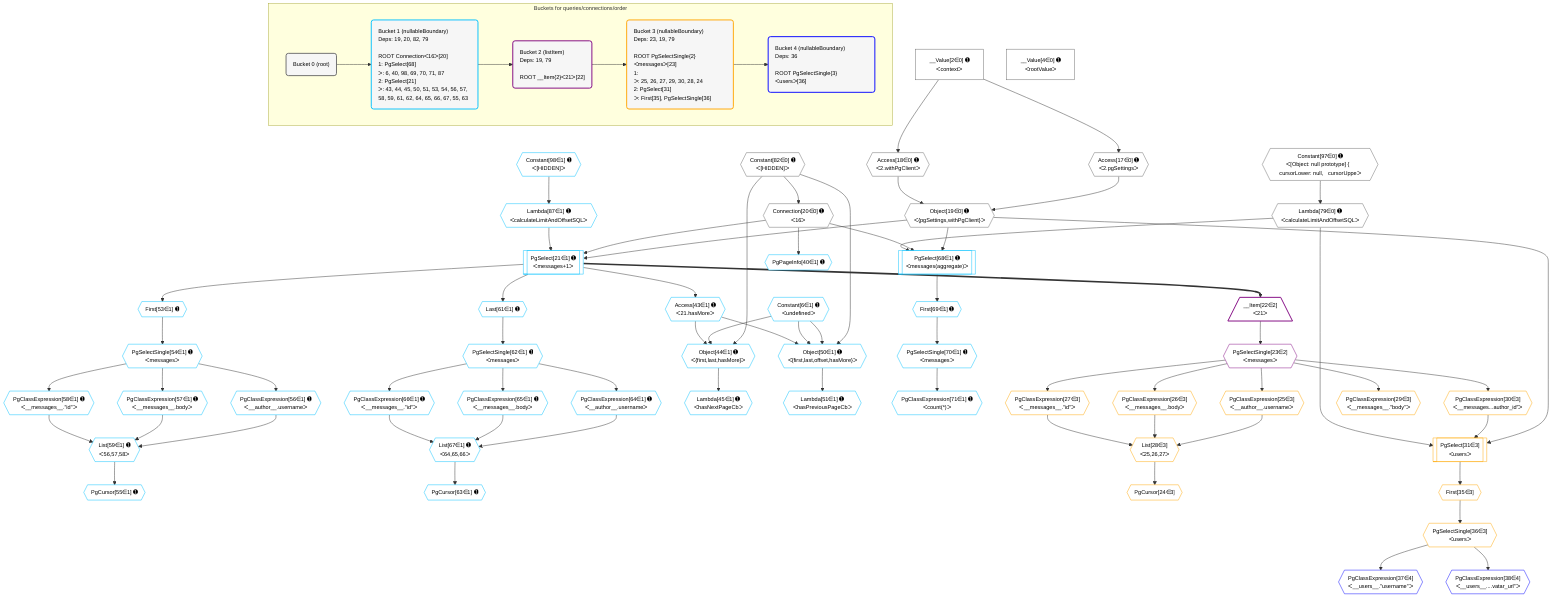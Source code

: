 %%{init: {'themeVariables': { 'fontSize': '12px'}}}%%
graph TD
    classDef path fill:#eee,stroke:#000,color:#000
    classDef plan fill:#fff,stroke-width:1px,color:#000
    classDef itemplan fill:#fff,stroke-width:2px,color:#000
    classDef unbatchedplan fill:#dff,stroke-width:1px,color:#000
    classDef sideeffectplan fill:#fcc,stroke-width:2px,color:#000
    classDef bucket fill:#f6f6f6,color:#000,stroke-width:2px,text-align:left


    %% plan dependencies
    Object19{{"Object[19∈0] ➊<br />ᐸ{pgSettings,withPgClient}ᐳ"}}:::plan
    Access17{{"Access[17∈0] ➊<br />ᐸ2.pgSettingsᐳ"}}:::plan
    Access18{{"Access[18∈0] ➊<br />ᐸ2.withPgClientᐳ"}}:::plan
    Access17 & Access18 --> Object19
    __Value2["__Value[2∈0] ➊<br />ᐸcontextᐳ"]:::plan
    __Value2 --> Access17
    __Value2 --> Access18
    Connection20{{"Connection[20∈0] ➊<br />ᐸ16ᐳ"}}:::plan
    Constant82{{"Constant[82∈0] ➊<br />ᐸ[HIDDEN]ᐳ"}}:::plan
    Constant82 --> Connection20
    Lambda79{{"Lambda[79∈0] ➊<br />ᐸcalculateLimitAndOffsetSQLᐳ"}}:::plan
    Constant97{{"Constant[97∈0] ➊<br />ᐸ[Object: null prototype] {   cursorLower: null,   cursorUppeᐳ"}}:::plan
    Constant97 --> Lambda79
    __Value4["__Value[4∈0] ➊<br />ᐸrootValueᐳ"]:::plan
    Object50{{"Object[50∈1] ➊<br />ᐸ{first,last,offset,hasMore}ᐳ"}}:::plan
    Constant6{{"Constant[6∈1] ➊<br />ᐸundefinedᐳ"}}:::plan
    Access43{{"Access[43∈1] ➊<br />ᐸ21.hasMoreᐳ"}}:::plan
    Constant82 & Constant6 & Constant6 & Access43 --> Object50
    PgSelect21[["PgSelect[21∈1] ➊<br />ᐸmessages+1ᐳ"]]:::plan
    Lambda87{{"Lambda[87∈1] ➊<br />ᐸcalculateLimitAndOffsetSQLᐳ"}}:::plan
    Object19 & Connection20 & Lambda87 --> PgSelect21
    Object44{{"Object[44∈1] ➊<br />ᐸ{first,last,hasMore}ᐳ"}}:::plan
    Constant82 & Constant6 & Access43 --> Object44
    List59{{"List[59∈1] ➊<br />ᐸ56,57,58ᐳ"}}:::plan
    PgClassExpression56{{"PgClassExpression[56∈1] ➊<br />ᐸ__author__.usernameᐳ"}}:::plan
    PgClassExpression57{{"PgClassExpression[57∈1] ➊<br />ᐸ__messages__.bodyᐳ"}}:::plan
    PgClassExpression58{{"PgClassExpression[58∈1] ➊<br />ᐸ__messages__.”id”ᐳ"}}:::plan
    PgClassExpression56 & PgClassExpression57 & PgClassExpression58 --> List59
    List67{{"List[67∈1] ➊<br />ᐸ64,65,66ᐳ"}}:::plan
    PgClassExpression64{{"PgClassExpression[64∈1] ➊<br />ᐸ__author__.usernameᐳ"}}:::plan
    PgClassExpression65{{"PgClassExpression[65∈1] ➊<br />ᐸ__messages__.bodyᐳ"}}:::plan
    PgClassExpression66{{"PgClassExpression[66∈1] ➊<br />ᐸ__messages__.”id”ᐳ"}}:::plan
    PgClassExpression64 & PgClassExpression65 & PgClassExpression66 --> List67
    PgSelect68[["PgSelect[68∈1] ➊<br />ᐸmessages(aggregate)ᐳ"]]:::plan
    Object19 & Connection20 & Lambda79 --> PgSelect68
    PgPageInfo40{{"PgPageInfo[40∈1] ➊"}}:::plan
    Connection20 --> PgPageInfo40
    PgSelect21 --> Access43
    Lambda45{{"Lambda[45∈1] ➊<br />ᐸhasNextPageCbᐳ"}}:::plan
    Object44 --> Lambda45
    Lambda51{{"Lambda[51∈1] ➊<br />ᐸhasPreviousPageCbᐳ"}}:::plan
    Object50 --> Lambda51
    First53{{"First[53∈1] ➊"}}:::plan
    PgSelect21 --> First53
    PgSelectSingle54{{"PgSelectSingle[54∈1] ➊<br />ᐸmessagesᐳ"}}:::plan
    First53 --> PgSelectSingle54
    PgCursor55{{"PgCursor[55∈1] ➊"}}:::plan
    List59 --> PgCursor55
    PgSelectSingle54 --> PgClassExpression56
    PgSelectSingle54 --> PgClassExpression57
    PgSelectSingle54 --> PgClassExpression58
    Last61{{"Last[61∈1] ➊"}}:::plan
    PgSelect21 --> Last61
    PgSelectSingle62{{"PgSelectSingle[62∈1] ➊<br />ᐸmessagesᐳ"}}:::plan
    Last61 --> PgSelectSingle62
    PgCursor63{{"PgCursor[63∈1] ➊"}}:::plan
    List67 --> PgCursor63
    PgSelectSingle62 --> PgClassExpression64
    PgSelectSingle62 --> PgClassExpression65
    PgSelectSingle62 --> PgClassExpression66
    First69{{"First[69∈1] ➊"}}:::plan
    PgSelect68 --> First69
    PgSelectSingle70{{"PgSelectSingle[70∈1] ➊<br />ᐸmessagesᐳ"}}:::plan
    First69 --> PgSelectSingle70
    PgClassExpression71{{"PgClassExpression[71∈1] ➊<br />ᐸcount(*)ᐳ"}}:::plan
    PgSelectSingle70 --> PgClassExpression71
    Constant98{{"Constant[98∈1] ➊<br />ᐸ[HIDDEN]ᐳ"}}:::plan
    Constant98 --> Lambda87
    __Item22[/"__Item[22∈2]<br />ᐸ21ᐳ"\]:::itemplan
    PgSelect21 ==> __Item22
    PgSelectSingle23{{"PgSelectSingle[23∈2]<br />ᐸmessagesᐳ"}}:::plan
    __Item22 --> PgSelectSingle23
    List28{{"List[28∈3]<br />ᐸ25,26,27ᐳ"}}:::plan
    PgClassExpression25{{"PgClassExpression[25∈3]<br />ᐸ__author__.usernameᐳ"}}:::plan
    PgClassExpression26{{"PgClassExpression[26∈3]<br />ᐸ__messages__.bodyᐳ"}}:::plan
    PgClassExpression27{{"PgClassExpression[27∈3]<br />ᐸ__messages__.”id”ᐳ"}}:::plan
    PgClassExpression25 & PgClassExpression26 & PgClassExpression27 --> List28
    PgSelect31[["PgSelect[31∈3]<br />ᐸusersᐳ"]]:::plan
    PgClassExpression30{{"PgClassExpression[30∈3]<br />ᐸ__messages...author_id”ᐳ"}}:::plan
    Object19 & PgClassExpression30 & Lambda79 --> PgSelect31
    PgCursor24{{"PgCursor[24∈3]"}}:::plan
    List28 --> PgCursor24
    PgSelectSingle23 --> PgClassExpression25
    PgSelectSingle23 --> PgClassExpression26
    PgSelectSingle23 --> PgClassExpression27
    PgClassExpression29{{"PgClassExpression[29∈3]<br />ᐸ__messages__.”body”ᐳ"}}:::plan
    PgSelectSingle23 --> PgClassExpression29
    PgSelectSingle23 --> PgClassExpression30
    First35{{"First[35∈3]"}}:::plan
    PgSelect31 --> First35
    PgSelectSingle36{{"PgSelectSingle[36∈3]<br />ᐸusersᐳ"}}:::plan
    First35 --> PgSelectSingle36
    PgClassExpression37{{"PgClassExpression[37∈4]<br />ᐸ__users__.”username”ᐳ"}}:::plan
    PgSelectSingle36 --> PgClassExpression37
    PgClassExpression38{{"PgClassExpression[38∈4]<br />ᐸ__users__....vatar_url”ᐳ"}}:::plan
    PgSelectSingle36 --> PgClassExpression38

    %% define steps

    subgraph "Buckets for queries/connections/order"
    Bucket0("Bucket 0 (root)"):::bucket
    classDef bucket0 stroke:#696969
    class Bucket0,__Value2,__Value4,Access17,Access18,Object19,Connection20,Lambda79,Constant82,Constant97 bucket0
    Bucket1("Bucket 1 (nullableBoundary)<br />Deps: 19, 20, 82, 79<br /><br />ROOT Connectionᐸ16ᐳ[20]<br />1: PgSelect[68]<br />ᐳ: 6, 40, 98, 69, 70, 71, 87<br />2: PgSelect[21]<br />ᐳ: 43, 44, 45, 50, 51, 53, 54, 56, 57, 58, 59, 61, 62, 64, 65, 66, 67, 55, 63"):::bucket
    classDef bucket1 stroke:#00bfff
    class Bucket1,Constant6,PgSelect21,PgPageInfo40,Access43,Object44,Lambda45,Object50,Lambda51,First53,PgSelectSingle54,PgCursor55,PgClassExpression56,PgClassExpression57,PgClassExpression58,List59,Last61,PgSelectSingle62,PgCursor63,PgClassExpression64,PgClassExpression65,PgClassExpression66,List67,PgSelect68,First69,PgSelectSingle70,PgClassExpression71,Lambda87,Constant98 bucket1
    Bucket2("Bucket 2 (listItem)<br />Deps: 19, 79<br /><br />ROOT __Item{2}ᐸ21ᐳ[22]"):::bucket
    classDef bucket2 stroke:#7f007f
    class Bucket2,__Item22,PgSelectSingle23 bucket2
    Bucket3("Bucket 3 (nullableBoundary)<br />Deps: 23, 19, 79<br /><br />ROOT PgSelectSingle{2}ᐸmessagesᐳ[23]<br />1: <br />ᐳ: 25, 26, 27, 29, 30, 28, 24<br />2: PgSelect[31]<br />ᐳ: First[35], PgSelectSingle[36]"):::bucket
    classDef bucket3 stroke:#ffa500
    class Bucket3,PgCursor24,PgClassExpression25,PgClassExpression26,PgClassExpression27,List28,PgClassExpression29,PgClassExpression30,PgSelect31,First35,PgSelectSingle36 bucket3
    Bucket4("Bucket 4 (nullableBoundary)<br />Deps: 36<br /><br />ROOT PgSelectSingle{3}ᐸusersᐳ[36]"):::bucket
    classDef bucket4 stroke:#0000ff
    class Bucket4,PgClassExpression37,PgClassExpression38 bucket4
    Bucket0 --> Bucket1
    Bucket1 --> Bucket2
    Bucket2 --> Bucket3
    Bucket3 --> Bucket4
    end